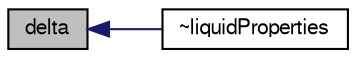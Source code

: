 digraph "delta"
{
  bgcolor="transparent";
  edge [fontname="FreeSans",fontsize="10",labelfontname="FreeSans",labelfontsize="10"];
  node [fontname="FreeSans",fontsize="10",shape=record];
  rankdir="LR";
  Node484 [label="delta",height=0.2,width=0.4,color="black", fillcolor="grey75", style="filled", fontcolor="black"];
  Node484 -> Node485 [dir="back",color="midnightblue",fontsize="10",style="solid",fontname="FreeSans"];
  Node485 [label="~liquidProperties",height=0.2,width=0.4,color="black",URL="$a29954.html#aeae3a2914413bd2fa49246f6f512af62",tooltip="Destructor. "];
}
